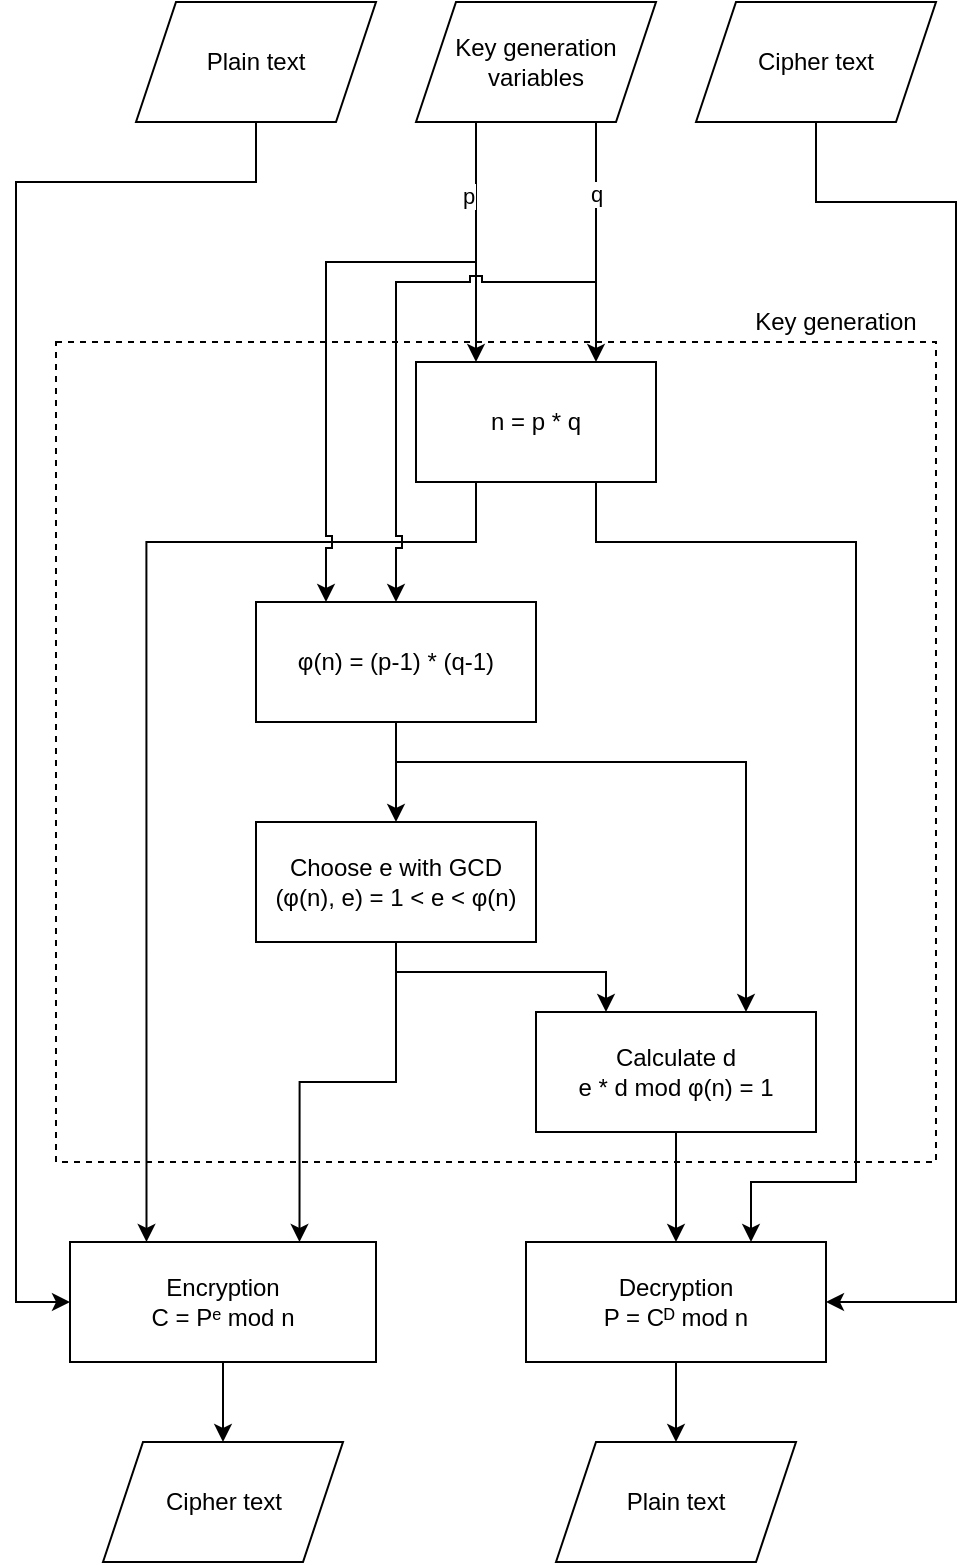 <mxfile version="23.1.3" type="device">
  <diagram id="C5RBs43oDa-KdzZeNtuy" name="Page-1">
    <mxGraphModel dx="2261" dy="759" grid="1" gridSize="10" guides="1" tooltips="1" connect="1" arrows="1" fold="1" page="1" pageScale="1" pageWidth="827" pageHeight="1169" math="0" shadow="0">
      <root>
        <mxCell id="WIyWlLk6GJQsqaUBKTNV-0" />
        <mxCell id="WIyWlLk6GJQsqaUBKTNV-1" parent="WIyWlLk6GJQsqaUBKTNV-0" />
        <mxCell id="XhkdFXW8aMmTwZbsC8Y1-0" value="" style="whiteSpace=wrap;html=1;dashed=1;fillColor=none;" vertex="1" parent="WIyWlLk6GJQsqaUBKTNV-1">
          <mxGeometry x="-700" y="230" width="440" height="410" as="geometry" />
        </mxCell>
        <mxCell id="XhkdFXW8aMmTwZbsC8Y1-1" style="edgeStyle=orthogonalEdgeStyle;rounded=0;orthogonalLoop=1;jettySize=auto;html=1;exitX=0.25;exitY=1;exitDx=0;exitDy=0;entryX=0.25;entryY=0;entryDx=0;entryDy=0;jumpStyle=sharp;" edge="1" parent="WIyWlLk6GJQsqaUBKTNV-1" source="XhkdFXW8aMmTwZbsC8Y1-3" target="XhkdFXW8aMmTwZbsC8Y1-19">
          <mxGeometry relative="1" as="geometry">
            <Array as="points">
              <mxPoint x="-490" y="330" />
              <mxPoint x="-655" y="330" />
            </Array>
          </mxGeometry>
        </mxCell>
        <mxCell id="XhkdFXW8aMmTwZbsC8Y1-2" style="edgeStyle=orthogonalEdgeStyle;rounded=0;orthogonalLoop=1;jettySize=auto;html=1;exitX=0.75;exitY=1;exitDx=0;exitDy=0;entryX=0.75;entryY=0;entryDx=0;entryDy=0;" edge="1" parent="WIyWlLk6GJQsqaUBKTNV-1" source="XhkdFXW8aMmTwZbsC8Y1-3" target="XhkdFXW8aMmTwZbsC8Y1-16">
          <mxGeometry relative="1" as="geometry">
            <Array as="points">
              <mxPoint x="-430" y="330" />
              <mxPoint x="-300" y="330" />
              <mxPoint x="-300" y="650" />
              <mxPoint x="-352" y="650" />
            </Array>
          </mxGeometry>
        </mxCell>
        <mxCell id="XhkdFXW8aMmTwZbsC8Y1-3" value="n = p * q" style="rounded=0;whiteSpace=wrap;html=1;" vertex="1" parent="WIyWlLk6GJQsqaUBKTNV-1">
          <mxGeometry x="-520" y="240" width="120" height="60" as="geometry" />
        </mxCell>
        <mxCell id="XhkdFXW8aMmTwZbsC8Y1-4" style="edgeStyle=orthogonalEdgeStyle;rounded=0;orthogonalLoop=1;jettySize=auto;html=1;exitX=0.5;exitY=1;exitDx=0;exitDy=0;entryX=0.5;entryY=0;entryDx=0;entryDy=0;" edge="1" parent="WIyWlLk6GJQsqaUBKTNV-1" source="XhkdFXW8aMmTwZbsC8Y1-5" target="XhkdFXW8aMmTwZbsC8Y1-12">
          <mxGeometry relative="1" as="geometry" />
        </mxCell>
        <mxCell id="XhkdFXW8aMmTwZbsC8Y1-5" value="φ(n) = (p-1) * (q-1)" style="rounded=0;whiteSpace=wrap;html=1;" vertex="1" parent="WIyWlLk6GJQsqaUBKTNV-1">
          <mxGeometry x="-600" y="360" width="140" height="60" as="geometry" />
        </mxCell>
        <mxCell id="XhkdFXW8aMmTwZbsC8Y1-6" value="" style="endArrow=classic;html=1;rounded=0;entryX=0.25;entryY=0;entryDx=0;entryDy=0;exitX=0.25;exitY=1;exitDx=0;exitDy=0;" edge="1" parent="WIyWlLk6GJQsqaUBKTNV-1" source="XhkdFXW8aMmTwZbsC8Y1-26" target="XhkdFXW8aMmTwZbsC8Y1-3">
          <mxGeometry width="50" height="50" relative="1" as="geometry">
            <mxPoint x="-294" y="151" as="sourcePoint" />
            <mxPoint x="120" y="230" as="targetPoint" />
          </mxGeometry>
        </mxCell>
        <mxCell id="XhkdFXW8aMmTwZbsC8Y1-7" value="p" style="edgeLabel;html=1;align=center;verticalAlign=middle;resizable=0;points=[];" vertex="1" connectable="0" parent="XhkdFXW8aMmTwZbsC8Y1-6">
          <mxGeometry x="-0.382" relative="1" as="geometry">
            <mxPoint x="-4" as="offset" />
          </mxGeometry>
        </mxCell>
        <mxCell id="XhkdFXW8aMmTwZbsC8Y1-8" value="" style="endArrow=classic;html=1;rounded=0;entryX=0.75;entryY=0;entryDx=0;entryDy=0;exitX=0.75;exitY=1;exitDx=0;exitDy=0;" edge="1" parent="WIyWlLk6GJQsqaUBKTNV-1" source="XhkdFXW8aMmTwZbsC8Y1-26" target="XhkdFXW8aMmTwZbsC8Y1-3">
          <mxGeometry width="50" height="50" relative="1" as="geometry">
            <mxPoint x="-300" y="182" as="sourcePoint" />
            <mxPoint x="-200" y="180" as="targetPoint" />
          </mxGeometry>
        </mxCell>
        <mxCell id="XhkdFXW8aMmTwZbsC8Y1-9" value="q" style="edgeLabel;html=1;align=center;verticalAlign=middle;resizable=0;points=[];" vertex="1" connectable="0" parent="XhkdFXW8aMmTwZbsC8Y1-8">
          <mxGeometry x="-0.402" relative="1" as="geometry">
            <mxPoint as="offset" />
          </mxGeometry>
        </mxCell>
        <mxCell id="XhkdFXW8aMmTwZbsC8Y1-10" value="" style="edgeStyle=orthogonalEdgeStyle;rounded=0;orthogonalLoop=1;jettySize=auto;html=1;entryX=0.25;entryY=0;entryDx=0;entryDy=0;exitX=0.5;exitY=1;exitDx=0;exitDy=0;" edge="1" parent="WIyWlLk6GJQsqaUBKTNV-1" source="XhkdFXW8aMmTwZbsC8Y1-12" target="XhkdFXW8aMmTwZbsC8Y1-14">
          <mxGeometry relative="1" as="geometry">
            <mxPoint x="-390" y="550" as="targetPoint" />
            <Array as="points">
              <mxPoint x="-530" y="545" />
              <mxPoint x="-425" y="545" />
            </Array>
          </mxGeometry>
        </mxCell>
        <mxCell id="XhkdFXW8aMmTwZbsC8Y1-11" style="edgeStyle=orthogonalEdgeStyle;rounded=0;orthogonalLoop=1;jettySize=auto;html=1;exitX=0.5;exitY=1;exitDx=0;exitDy=0;entryX=0.75;entryY=0;entryDx=0;entryDy=0;" edge="1" parent="WIyWlLk6GJQsqaUBKTNV-1" source="XhkdFXW8aMmTwZbsC8Y1-12" target="XhkdFXW8aMmTwZbsC8Y1-19">
          <mxGeometry relative="1" as="geometry">
            <Array as="points">
              <mxPoint x="-530" y="600" />
              <mxPoint x="-578" y="600" />
            </Array>
          </mxGeometry>
        </mxCell>
        <mxCell id="XhkdFXW8aMmTwZbsC8Y1-12" value="Choose e with GCD&lt;br style=&quot;border-color: var(--border-color);&quot;&gt;(φ(n), e) = 1 &amp;lt; e &amp;lt; φ(n)" style="whiteSpace=wrap;html=1;rounded=0;" vertex="1" parent="WIyWlLk6GJQsqaUBKTNV-1">
          <mxGeometry x="-600" y="470" width="140" height="60" as="geometry" />
        </mxCell>
        <mxCell id="XhkdFXW8aMmTwZbsC8Y1-13" style="edgeStyle=orthogonalEdgeStyle;rounded=0;orthogonalLoop=1;jettySize=auto;html=1;exitX=0.5;exitY=1;exitDx=0;exitDy=0;entryX=0.5;entryY=0;entryDx=0;entryDy=0;" edge="1" parent="WIyWlLk6GJQsqaUBKTNV-1" source="XhkdFXW8aMmTwZbsC8Y1-14" target="XhkdFXW8aMmTwZbsC8Y1-16">
          <mxGeometry relative="1" as="geometry" />
        </mxCell>
        <mxCell id="XhkdFXW8aMmTwZbsC8Y1-14" value="Calculate d&lt;br style=&quot;border-color: var(--border-color);&quot;&gt;e * d mod φ(n) = 1" style="whiteSpace=wrap;html=1;rounded=0;" vertex="1" parent="WIyWlLk6GJQsqaUBKTNV-1">
          <mxGeometry x="-460" y="565" width="140" height="60" as="geometry" />
        </mxCell>
        <mxCell id="XhkdFXW8aMmTwZbsC8Y1-15" style="edgeStyle=orthogonalEdgeStyle;rounded=0;orthogonalLoop=1;jettySize=auto;html=1;exitX=0.5;exitY=1;exitDx=0;exitDy=0;entryX=0.5;entryY=0;entryDx=0;entryDy=0;" edge="1" parent="WIyWlLk6GJQsqaUBKTNV-1" source="XhkdFXW8aMmTwZbsC8Y1-16" target="XhkdFXW8aMmTwZbsC8Y1-17">
          <mxGeometry relative="1" as="geometry" />
        </mxCell>
        <mxCell id="XhkdFXW8aMmTwZbsC8Y1-16" value="Decryption&lt;br style=&quot;border-color: var(--border-color);&quot;&gt;P = Cᴰ mod n" style="rounded=0;whiteSpace=wrap;html=1;" vertex="1" parent="WIyWlLk6GJQsqaUBKTNV-1">
          <mxGeometry x="-465" y="680" width="150" height="60" as="geometry" />
        </mxCell>
        <mxCell id="XhkdFXW8aMmTwZbsC8Y1-17" value="Plain text" style="shape=parallelogram;perimeter=parallelogramPerimeter;whiteSpace=wrap;html=1;fixedSize=1;rounded=0;" vertex="1" parent="WIyWlLk6GJQsqaUBKTNV-1">
          <mxGeometry x="-450" y="780" width="120" height="60" as="geometry" />
        </mxCell>
        <mxCell id="XhkdFXW8aMmTwZbsC8Y1-18" style="edgeStyle=orthogonalEdgeStyle;rounded=0;orthogonalLoop=1;jettySize=auto;html=1;exitX=0.5;exitY=1;exitDx=0;exitDy=0;entryX=0.5;entryY=0;entryDx=0;entryDy=0;" edge="1" parent="WIyWlLk6GJQsqaUBKTNV-1" source="XhkdFXW8aMmTwZbsC8Y1-19" target="XhkdFXW8aMmTwZbsC8Y1-24">
          <mxGeometry relative="1" as="geometry" />
        </mxCell>
        <mxCell id="XhkdFXW8aMmTwZbsC8Y1-19" value="Encryption&lt;br style=&quot;border-color: var(--border-color);&quot;&gt;C = Pᵉ&amp;nbsp;mod n" style="rounded=0;whiteSpace=wrap;html=1;" vertex="1" parent="WIyWlLk6GJQsqaUBKTNV-1">
          <mxGeometry x="-693" y="680" width="153" height="60" as="geometry" />
        </mxCell>
        <mxCell id="XhkdFXW8aMmTwZbsC8Y1-20" style="edgeStyle=orthogonalEdgeStyle;rounded=0;orthogonalLoop=1;jettySize=auto;html=1;exitX=0.5;exitY=1;exitDx=0;exitDy=0;entryX=0;entryY=0.5;entryDx=0;entryDy=0;jumpStyle=sharp;" edge="1" parent="WIyWlLk6GJQsqaUBKTNV-1" source="XhkdFXW8aMmTwZbsC8Y1-21" target="XhkdFXW8aMmTwZbsC8Y1-19">
          <mxGeometry relative="1" as="geometry">
            <Array as="points">
              <mxPoint x="-600" y="150" />
              <mxPoint x="-720" y="150" />
              <mxPoint x="-720" y="710" />
            </Array>
          </mxGeometry>
        </mxCell>
        <mxCell id="XhkdFXW8aMmTwZbsC8Y1-21" value="Plain text" style="shape=parallelogram;perimeter=parallelogramPerimeter;whiteSpace=wrap;html=1;fixedSize=1;" vertex="1" parent="WIyWlLk6GJQsqaUBKTNV-1">
          <mxGeometry x="-660" y="60" width="120" height="60" as="geometry" />
        </mxCell>
        <mxCell id="XhkdFXW8aMmTwZbsC8Y1-22" style="edgeStyle=orthogonalEdgeStyle;rounded=0;orthogonalLoop=1;jettySize=auto;html=1;exitX=0.5;exitY=1;exitDx=0;exitDy=0;entryX=1;entryY=0.5;entryDx=0;entryDy=0;" edge="1" parent="WIyWlLk6GJQsqaUBKTNV-1" source="XhkdFXW8aMmTwZbsC8Y1-23" target="XhkdFXW8aMmTwZbsC8Y1-16">
          <mxGeometry relative="1" as="geometry">
            <Array as="points">
              <mxPoint x="-320" y="160" />
              <mxPoint x="-250" y="160" />
              <mxPoint x="-250" y="710" />
            </Array>
          </mxGeometry>
        </mxCell>
        <mxCell id="XhkdFXW8aMmTwZbsC8Y1-23" value="Cipher text" style="shape=parallelogram;perimeter=parallelogramPerimeter;whiteSpace=wrap;html=1;fixedSize=1;" vertex="1" parent="WIyWlLk6GJQsqaUBKTNV-1">
          <mxGeometry x="-380" y="60" width="120" height="60" as="geometry" />
        </mxCell>
        <mxCell id="XhkdFXW8aMmTwZbsC8Y1-24" value="Cipher text" style="shape=parallelogram;perimeter=parallelogramPerimeter;whiteSpace=wrap;html=1;fixedSize=1;" vertex="1" parent="WIyWlLk6GJQsqaUBKTNV-1">
          <mxGeometry x="-676.5" y="780" width="120" height="60" as="geometry" />
        </mxCell>
        <mxCell id="XhkdFXW8aMmTwZbsC8Y1-25" value="Key generation" style="text;html=1;strokeColor=none;fillColor=none;align=center;verticalAlign=middle;whiteSpace=wrap;rounded=0;" vertex="1" parent="WIyWlLk6GJQsqaUBKTNV-1">
          <mxGeometry x="-360" y="210" width="100" height="20" as="geometry" />
        </mxCell>
        <mxCell id="XhkdFXW8aMmTwZbsC8Y1-26" value="Key generation variables" style="shape=parallelogram;perimeter=parallelogramPerimeter;whiteSpace=wrap;html=1;fixedSize=1;" vertex="1" parent="WIyWlLk6GJQsqaUBKTNV-1">
          <mxGeometry x="-520" y="60" width="120" height="60" as="geometry" />
        </mxCell>
        <mxCell id="XhkdFXW8aMmTwZbsC8Y1-27" value="" style="endArrow=classic;html=1;rounded=0;entryX=0.25;entryY=0;entryDx=0;entryDy=0;jumpStyle=sharp;" edge="1" parent="WIyWlLk6GJQsqaUBKTNV-1" target="XhkdFXW8aMmTwZbsC8Y1-5">
          <mxGeometry width="50" height="50" relative="1" as="geometry">
            <mxPoint x="-490" y="190" as="sourcePoint" />
            <mxPoint x="-350" y="440" as="targetPoint" />
            <Array as="points">
              <mxPoint x="-565" y="190" />
            </Array>
          </mxGeometry>
        </mxCell>
        <mxCell id="XhkdFXW8aMmTwZbsC8Y1-28" value="" style="endArrow=none;html=1;rounded=0;exitX=0.5;exitY=0;exitDx=0;exitDy=0;edgeStyle=orthogonalEdgeStyle;startArrow=classic;startFill=1;jumpStyle=sharp;" edge="1" parent="WIyWlLk6GJQsqaUBKTNV-1" source="XhkdFXW8aMmTwZbsC8Y1-5">
          <mxGeometry width="50" height="50" relative="1" as="geometry">
            <mxPoint x="-400" y="490" as="sourcePoint" />
            <mxPoint x="-430" y="200" as="targetPoint" />
            <Array as="points">
              <mxPoint x="-530" y="360" />
              <mxPoint x="-530" y="200" />
            </Array>
          </mxGeometry>
        </mxCell>
        <mxCell id="XhkdFXW8aMmTwZbsC8Y1-29" value="" style="endArrow=classic;html=1;rounded=0;entryX=0.75;entryY=0;entryDx=0;entryDy=0;" edge="1" parent="WIyWlLk6GJQsqaUBKTNV-1" target="XhkdFXW8aMmTwZbsC8Y1-14">
          <mxGeometry width="50" height="50" relative="1" as="geometry">
            <mxPoint x="-530" y="440" as="sourcePoint" />
            <mxPoint x="-370" y="470" as="targetPoint" />
            <Array as="points">
              <mxPoint x="-355" y="440" />
            </Array>
          </mxGeometry>
        </mxCell>
      </root>
    </mxGraphModel>
  </diagram>
</mxfile>
